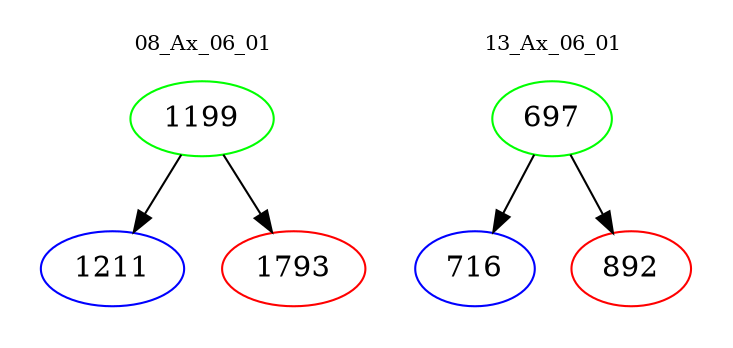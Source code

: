 digraph{
subgraph cluster_0 {
color = white
label = "08_Ax_06_01";
fontsize=10;
T0_1199 [label="1199", color="green"]
T0_1199 -> T0_1211 [color="black"]
T0_1211 [label="1211", color="blue"]
T0_1199 -> T0_1793 [color="black"]
T0_1793 [label="1793", color="red"]
}
subgraph cluster_1 {
color = white
label = "13_Ax_06_01";
fontsize=10;
T1_697 [label="697", color="green"]
T1_697 -> T1_716 [color="black"]
T1_716 [label="716", color="blue"]
T1_697 -> T1_892 [color="black"]
T1_892 [label="892", color="red"]
}
}
